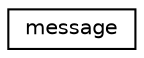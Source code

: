 digraph "Graphical Class Hierarchy"
{
 // LATEX_PDF_SIZE
  edge [fontname="Helvetica",fontsize="10",labelfontname="Helvetica",labelfontsize="10"];
  node [fontname="Helvetica",fontsize="10",shape=record];
  rankdir="LR";
  Node0 [label="message",height=0.2,width=0.4,color="black", fillcolor="white", style="filled",URL="$classpFlow_1_1message.html",tooltip=" "];
}
